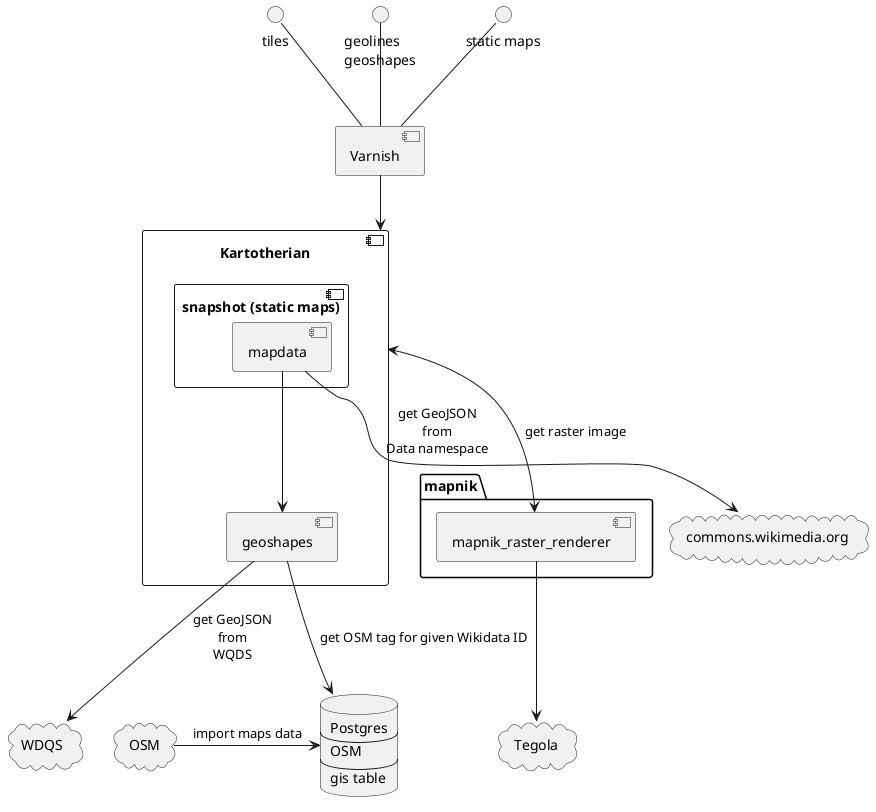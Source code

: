 @startuml
() tiles
() "geolines\ngeoshapes" as geoshapes_req
() "static maps" as staticmaps
[Varnish]
component Kartotherian {
    component geoshapes
    component "snapshot (static maps)" as snapshot {
        component mapdata
    }
}
cloud OSM
cloud WDQS
cloud commons [
    commons.wikimedia.org
]
cloud Tegola
database Postgres [
    Postgres
    --
    OSM
    --
    gis table
]
package mapnik {
    component mapnik_raster_renderer
}

Kartotherian <--> mapnik_raster_renderer : get raster image
mapnik_raster_renderer --> Tegola
geoshapes --> Postgres : get OSM tag for given Wikidata ID
geoshapes --> WDQS : get GeoJSON\nfrom\nWQDS
mapdata --> commons : get GeoJSON\nfrom\nData namespace
mapdata --> geoshapes
tiles -- Varnish
geoshapes_req -- Varnish
staticmaps -- Varnish

OSM -> Postgres: import maps data

Varnish --> Kartotherian
@enduml
